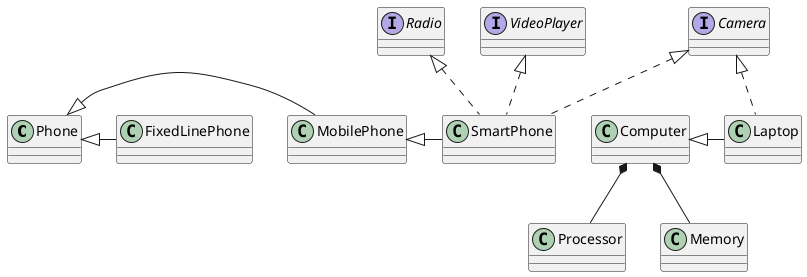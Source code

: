 @startuml

Phone <|- MobilePhone
MobilePhone <|- SmartPhone

Camera <|.. SmartPhone
Radio <|.. SmartPhone
VideoPlayer <|.. SmartPhone
Phone <|- FixedLinePhone

Computer <|- Laptop
Camera <|.. Laptop

interface Camera
interface Radio
interface VideoPlayer

Computer *-- Processor
Computer *-- Memory

@enduml